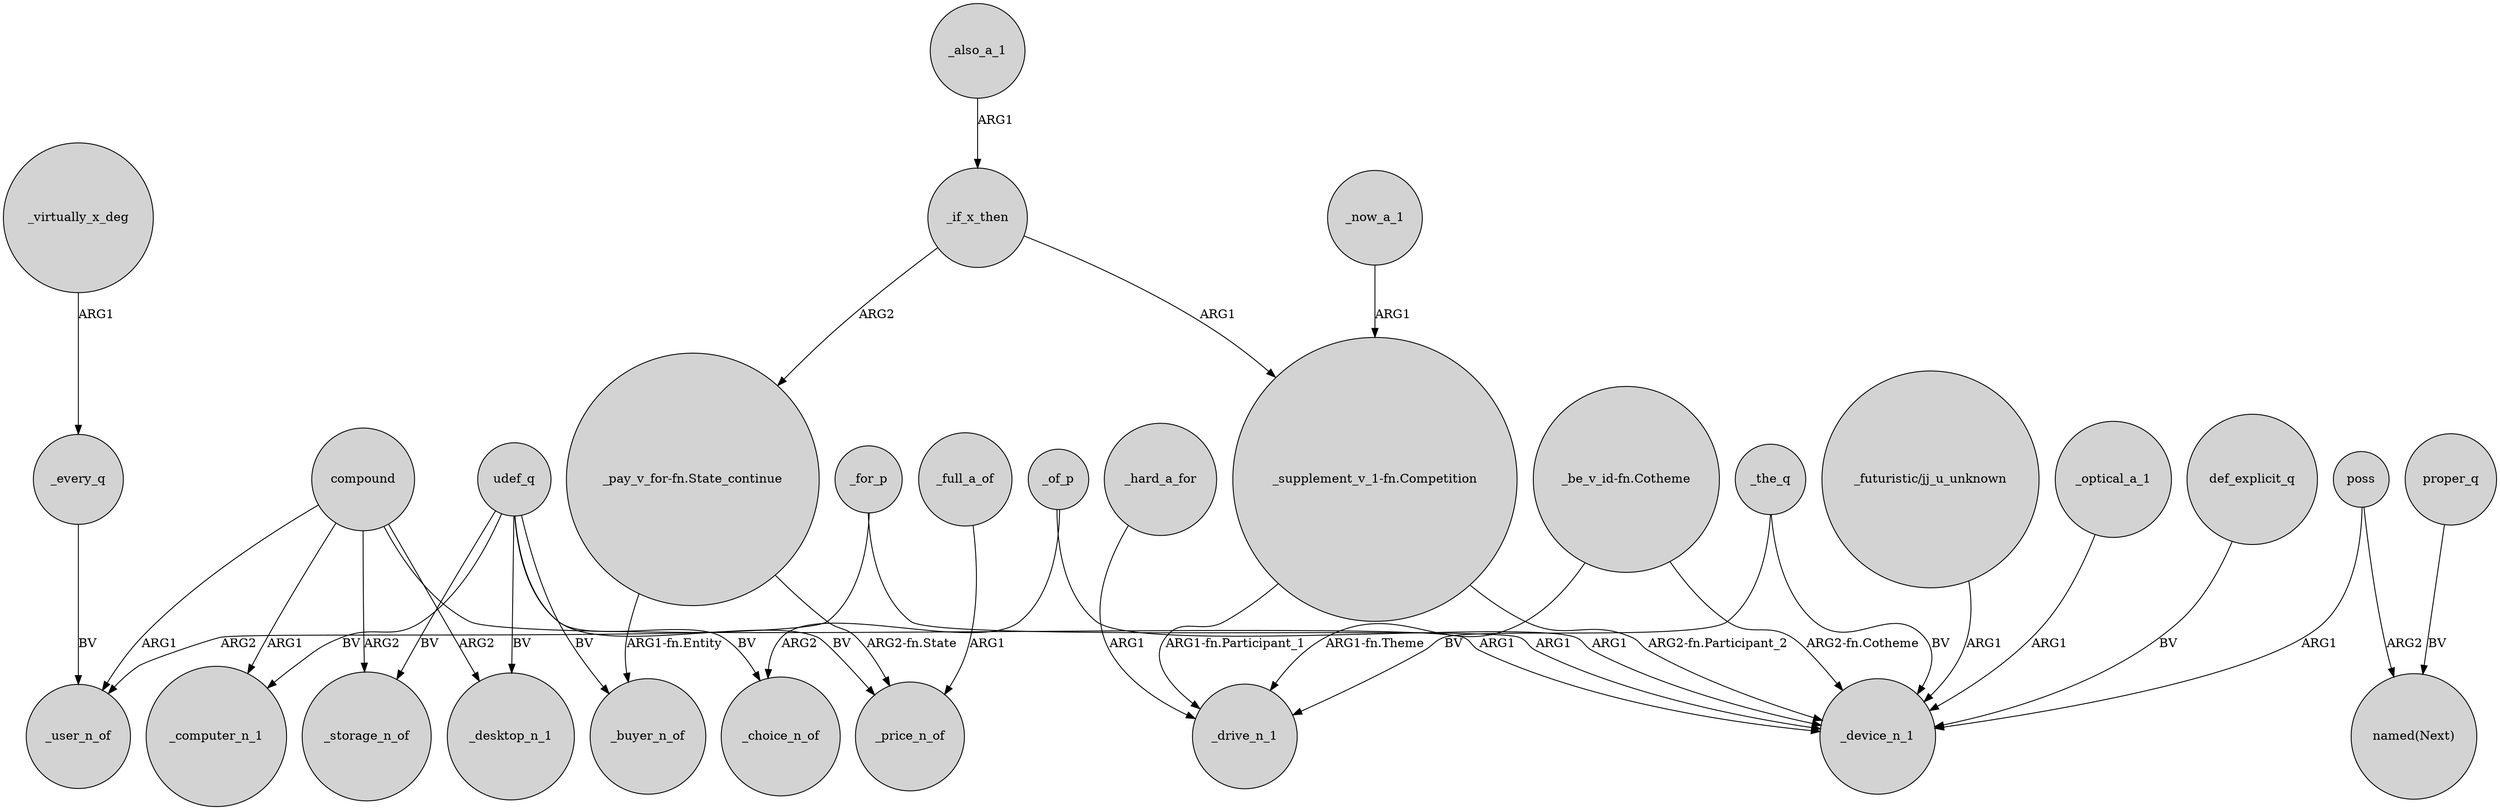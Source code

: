 digraph {
	node [shape=circle style=filled]
	_for_p -> _user_n_of [label=ARG2]
	_hard_a_for -> _drive_n_1 [label=ARG1]
	_of_p -> _device_n_1 [label=ARG1]
	udef_q -> _buyer_n_of [label=BV]
	compound -> _computer_n_1 [label=ARG1]
	_if_x_then -> "_pay_v_for-fn.State_continue" [label=ARG2]
	"_pay_v_for-fn.State_continue" -> _buyer_n_of [label="ARG1-fn.Entity"]
	poss -> "named(Next)" [label=ARG2]
	_the_q -> _device_n_1 [label=BV]
	"_futuristic/jj_u_unknown" -> _device_n_1 [label=ARG1]
	udef_q -> _price_n_of [label=BV]
	udef_q -> _storage_n_of [label=BV]
	_if_x_then -> "_supplement_v_1-fn.Competition" [label=ARG1]
	_also_a_1 -> _if_x_then [label=ARG1]
	_for_p -> _device_n_1 [label=ARG1]
	"_be_v_id-fn.Cotheme" -> _drive_n_1 [label="ARG1-fn.Theme"]
	compound -> _user_n_of [label=ARG1]
	_optical_a_1 -> _device_n_1 [label=ARG1]
	proper_q -> "named(Next)" [label=BV]
	compound -> _storage_n_of [label=ARG2]
	compound -> _desktop_n_1 [label=ARG2]
	_of_p -> _choice_n_of [label=ARG2]
	"_pay_v_for-fn.State_continue" -> _price_n_of [label="ARG2-fn.State"]
	"_supplement_v_1-fn.Competition" -> _drive_n_1 [label="ARG1-fn.Participant_1"]
	_virtually_x_deg -> _every_q [label=ARG1]
	_full_a_of -> _price_n_of [label=ARG1]
	"_supplement_v_1-fn.Competition" -> _device_n_1 [label="ARG2-fn.Participant_2"]
	udef_q -> _computer_n_1 [label=BV]
	compound -> _device_n_1 [label=ARG1]
	_every_q -> _user_n_of [label=BV]
	def_explicit_q -> _device_n_1 [label=BV]
	udef_q -> _choice_n_of [label=BV]
	udef_q -> _desktop_n_1 [label=BV]
	_now_a_1 -> "_supplement_v_1-fn.Competition" [label=ARG1]
	_the_q -> _drive_n_1 [label=BV]
	poss -> _device_n_1 [label=ARG1]
	"_be_v_id-fn.Cotheme" -> _device_n_1 [label="ARG2-fn.Cotheme"]
}
